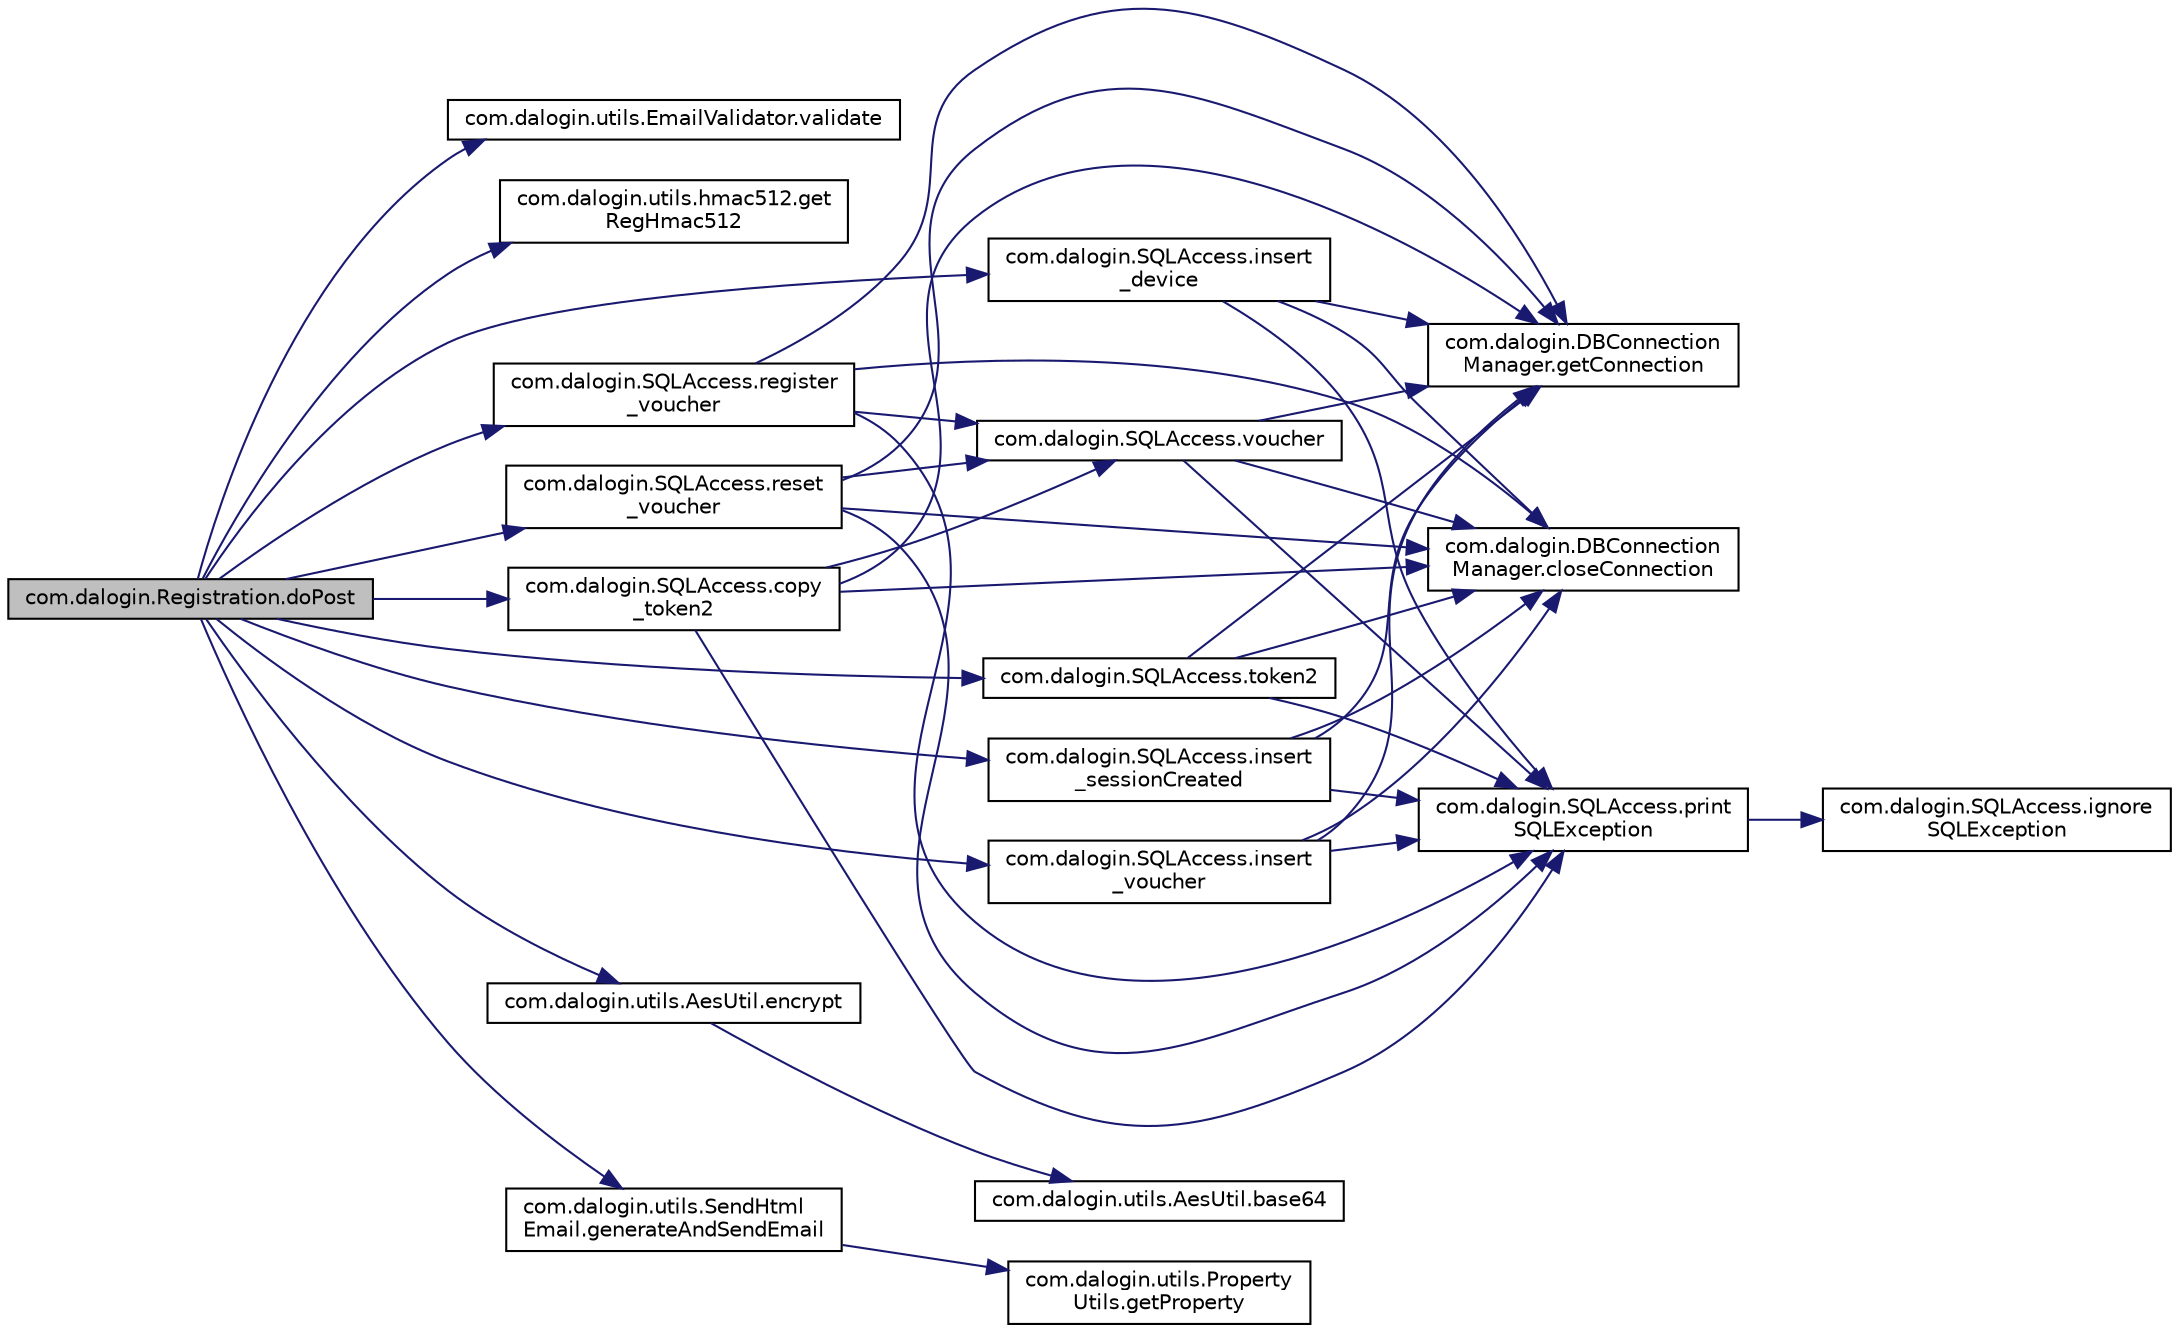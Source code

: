 digraph "com.dalogin.Registration.doPost"
{
  edge [fontname="Helvetica",fontsize="10",labelfontname="Helvetica",labelfontsize="10"];
  node [fontname="Helvetica",fontsize="10",shape=record];
  rankdir="LR";
  Node10 [label="com.dalogin.Registration.doPost",height=0.2,width=0.4,color="black", fillcolor="grey75", style="filled", fontcolor="black"];
  Node10 -> Node11 [color="midnightblue",fontsize="10",style="solid"];
  Node11 [label="com.dalogin.utils.EmailValidator.validate",height=0.2,width=0.4,color="black", fillcolor="white", style="filled",URL="$classcom_1_1dalogin_1_1utils_1_1_email_validator.html#abeddfefc4274d669443c65b47ded0161"];
  Node10 -> Node12 [color="midnightblue",fontsize="10",style="solid"];
  Node12 [label="com.dalogin.utils.hmac512.get\lRegHmac512",height=0.2,width=0.4,color="black", fillcolor="white", style="filled",URL="$classcom_1_1dalogin_1_1utils_1_1hmac512.html#a53ededd95b772a5a4f03820ff932fa18"];
  Node10 -> Node13 [color="midnightblue",fontsize="10",style="solid"];
  Node13 [label="com.dalogin.SQLAccess.register\l_voucher",height=0.2,width=0.4,color="black", fillcolor="white", style="filled",URL="$classcom_1_1dalogin_1_1_s_q_l_access.html#a4d094b31a83bdfb9628975fc81c2f7da"];
  Node13 -> Node14 [color="midnightblue",fontsize="10",style="solid"];
  Node14 [label="com.dalogin.DBConnection\lManager.getConnection",height=0.2,width=0.4,color="black", fillcolor="white", style="filled",URL="$classcom_1_1dalogin_1_1_d_b_connection_manager.html#a36917ade7183181ab00d32c126915db7"];
  Node13 -> Node15 [color="midnightblue",fontsize="10",style="solid"];
  Node15 [label="com.dalogin.SQLAccess.voucher",height=0.2,width=0.4,color="black", fillcolor="white", style="filled",URL="$classcom_1_1dalogin_1_1_s_q_l_access.html#ace6682e8e095aa1d589a181c3ec37cb0"];
  Node15 -> Node14 [color="midnightblue",fontsize="10",style="solid"];
  Node15 -> Node16 [color="midnightblue",fontsize="10",style="solid"];
  Node16 [label="com.dalogin.DBConnection\lManager.closeConnection",height=0.2,width=0.4,color="black", fillcolor="white", style="filled",URL="$classcom_1_1dalogin_1_1_d_b_connection_manager.html#a525be4a64e02f21c1b4bd1d53ca73cc0"];
  Node15 -> Node17 [color="midnightblue",fontsize="10",style="solid"];
  Node17 [label="com.dalogin.SQLAccess.print\lSQLException",height=0.2,width=0.4,color="black", fillcolor="white", style="filled",URL="$classcom_1_1dalogin_1_1_s_q_l_access.html#af8b3800dccdc19311562efdb7bc1564d"];
  Node17 -> Node18 [color="midnightblue",fontsize="10",style="solid"];
  Node18 [label="com.dalogin.SQLAccess.ignore\lSQLException",height=0.2,width=0.4,color="black", fillcolor="white", style="filled",URL="$classcom_1_1dalogin_1_1_s_q_l_access.html#a294bf0428542df2a5015774d5b3a8585"];
  Node13 -> Node16 [color="midnightblue",fontsize="10",style="solid"];
  Node13 -> Node17 [color="midnightblue",fontsize="10",style="solid"];
  Node10 -> Node19 [color="midnightblue",fontsize="10",style="solid"];
  Node19 [label="com.dalogin.SQLAccess.insert\l_voucher",height=0.2,width=0.4,color="black", fillcolor="white", style="filled",URL="$classcom_1_1dalogin_1_1_s_q_l_access.html#aea1ff7f91ae3168de8d06a78e9500cec"];
  Node19 -> Node14 [color="midnightblue",fontsize="10",style="solid"];
  Node19 -> Node16 [color="midnightblue",fontsize="10",style="solid"];
  Node19 -> Node17 [color="midnightblue",fontsize="10",style="solid"];
  Node10 -> Node20 [color="midnightblue",fontsize="10",style="solid"];
  Node20 [label="com.dalogin.SQLAccess.insert\l_device",height=0.2,width=0.4,color="black", fillcolor="white", style="filled",URL="$classcom_1_1dalogin_1_1_s_q_l_access.html#a45cc8de9b6d3bfbd1ad9142c285fd6c4"];
  Node20 -> Node14 [color="midnightblue",fontsize="10",style="solid"];
  Node20 -> Node16 [color="midnightblue",fontsize="10",style="solid"];
  Node20 -> Node17 [color="midnightblue",fontsize="10",style="solid"];
  Node10 -> Node21 [color="midnightblue",fontsize="10",style="solid"];
  Node21 [label="com.dalogin.SQLAccess.insert\l_sessionCreated",height=0.2,width=0.4,color="black", fillcolor="white", style="filled",URL="$classcom_1_1dalogin_1_1_s_q_l_access.html#afbe8ec045fac97fdc76c62648c9bb648"];
  Node21 -> Node14 [color="midnightblue",fontsize="10",style="solid"];
  Node21 -> Node16 [color="midnightblue",fontsize="10",style="solid"];
  Node21 -> Node17 [color="midnightblue",fontsize="10",style="solid"];
  Node10 -> Node22 [color="midnightblue",fontsize="10",style="solid"];
  Node22 [label="com.dalogin.SQLAccess.copy\l_token2",height=0.2,width=0.4,color="black", fillcolor="white", style="filled",URL="$classcom_1_1dalogin_1_1_s_q_l_access.html#ae784394432104d42f855a9ee1e8be8ee"];
  Node22 -> Node14 [color="midnightblue",fontsize="10",style="solid"];
  Node22 -> Node15 [color="midnightblue",fontsize="10",style="solid"];
  Node22 -> Node17 [color="midnightblue",fontsize="10",style="solid"];
  Node22 -> Node16 [color="midnightblue",fontsize="10",style="solid"];
  Node10 -> Node23 [color="midnightblue",fontsize="10",style="solid"];
  Node23 [label="com.dalogin.SQLAccess.token2",height=0.2,width=0.4,color="black", fillcolor="white", style="filled",URL="$classcom_1_1dalogin_1_1_s_q_l_access.html#aefba2c4140aa1a1f287c44aaedcad345"];
  Node23 -> Node14 [color="midnightblue",fontsize="10",style="solid"];
  Node23 -> Node17 [color="midnightblue",fontsize="10",style="solid"];
  Node23 -> Node16 [color="midnightblue",fontsize="10",style="solid"];
  Node10 -> Node24 [color="midnightblue",fontsize="10",style="solid"];
  Node24 [label="com.dalogin.utils.AesUtil.encrypt",height=0.2,width=0.4,color="black", fillcolor="white", style="filled",URL="$classcom_1_1dalogin_1_1utils_1_1_aes_util.html#aed0eaf87eea8a6c844f62873bd810802"];
  Node24 -> Node25 [color="midnightblue",fontsize="10",style="solid"];
  Node25 [label="com.dalogin.utils.AesUtil.base64",height=0.2,width=0.4,color="black", fillcolor="white", style="filled",URL="$classcom_1_1dalogin_1_1utils_1_1_aes_util.html#abf9788d9b22764a48f2b42061952ac20"];
  Node10 -> Node26 [color="midnightblue",fontsize="10",style="solid"];
  Node26 [label="com.dalogin.utils.SendHtml\lEmail.generateAndSendEmail",height=0.2,width=0.4,color="black", fillcolor="white", style="filled",URL="$classcom_1_1dalogin_1_1utils_1_1_send_html_email.html#a76be7765874e35afe159baef34fdccc9"];
  Node26 -> Node27 [color="midnightblue",fontsize="10",style="solid"];
  Node27 [label="com.dalogin.utils.Property\lUtils.getProperty",height=0.2,width=0.4,color="black", fillcolor="white", style="filled",URL="$classcom_1_1dalogin_1_1utils_1_1_property_utils.html#a84b9c87c791aade10ba6fc9effc1bc43"];
  Node10 -> Node28 [color="midnightblue",fontsize="10",style="solid"];
  Node28 [label="com.dalogin.SQLAccess.reset\l_voucher",height=0.2,width=0.4,color="black", fillcolor="white", style="filled",URL="$classcom_1_1dalogin_1_1_s_q_l_access.html#ac4363153109eee19fab9866da32a6506"];
  Node28 -> Node14 [color="midnightblue",fontsize="10",style="solid"];
  Node28 -> Node15 [color="midnightblue",fontsize="10",style="solid"];
  Node28 -> Node17 [color="midnightblue",fontsize="10",style="solid"];
  Node28 -> Node16 [color="midnightblue",fontsize="10",style="solid"];
}
